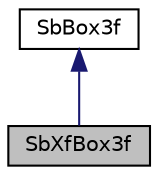 digraph "SbXfBox3f"
{
 // LATEX_PDF_SIZE
  edge [fontname="Helvetica",fontsize="10",labelfontname="Helvetica",labelfontsize="10"];
  node [fontname="Helvetica",fontsize="10",shape=record];
  Node1 [label="SbXfBox3f",height=0.2,width=0.4,color="black", fillcolor="grey75", style="filled", fontcolor="black",tooltip="The SbXfBox3f class is a 3 dimensional box with floating point coordinates and an attached transforma..."];
  Node2 -> Node1 [dir="back",color="midnightblue",fontsize="10",style="solid",fontname="Helvetica"];
  Node2 [label="SbBox3f",height=0.2,width=0.4,color="black", fillcolor="white", style="filled",URL="$classSbBox3f.html",tooltip="The SbBox3f class is an abstraction for an axis aligned 3 dimensional box."];
}
